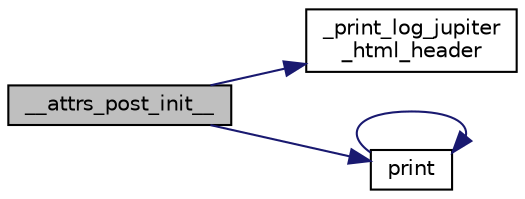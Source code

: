 digraph "__attrs_post_init__"
{
 // LATEX_PDF_SIZE
  edge [fontname="Helvetica",fontsize="10",labelfontname="Helvetica",labelfontsize="10"];
  node [fontname="Helvetica",fontsize="10",shape=record];
  rankdir="LR";
  Node1 [label="__attrs_post_init__",height=0.2,width=0.4,color="black", fillcolor="grey75", style="filled", fontcolor="black",tooltip=" "];
  Node1 -> Node2 [color="midnightblue",fontsize="10",style="solid",fontname="Helvetica"];
  Node2 [label="_print_log_jupiter\l_html_header",height=0.2,width=0.4,color="black", fillcolor="white", style="filled",URL="$da/d15/classlogger_1_1_log.html#afde6aa8a13661bb16466802bfef2e009",tooltip=" "];
  Node1 -> Node3 [color="midnightblue",fontsize="10",style="solid",fontname="Helvetica"];
  Node3 [label="print",height=0.2,width=0.4,color="black", fillcolor="white", style="filled",URL="$da/d15/classlogger_1_1_log.html#ad994154b3e6e87a0c859189b9b2cfbe6",tooltip=" "];
  Node3 -> Node3 [color="midnightblue",fontsize="10",style="solid",fontname="Helvetica"];
}
